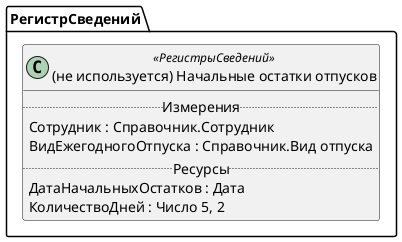 ﻿@startuml УдалитьНачальныеОстаткиОтпусков
'!include templates.wsd
'..\include templates.wsd
class РегистрСведений.УдалитьНачальныеОстаткиОтпусков as "(не используется) Начальные остатки отпусков" <<РегистрыСведений>>
{
..Измерения..
Сотрудник : Справочник.Сотрудник
ВидЕжегодногоОтпуска : Справочник.Вид отпуска
..Ресурсы..
ДатаНачальныхОстатков : Дата
КоличествоДней : Число 5, 2
}
@enduml
